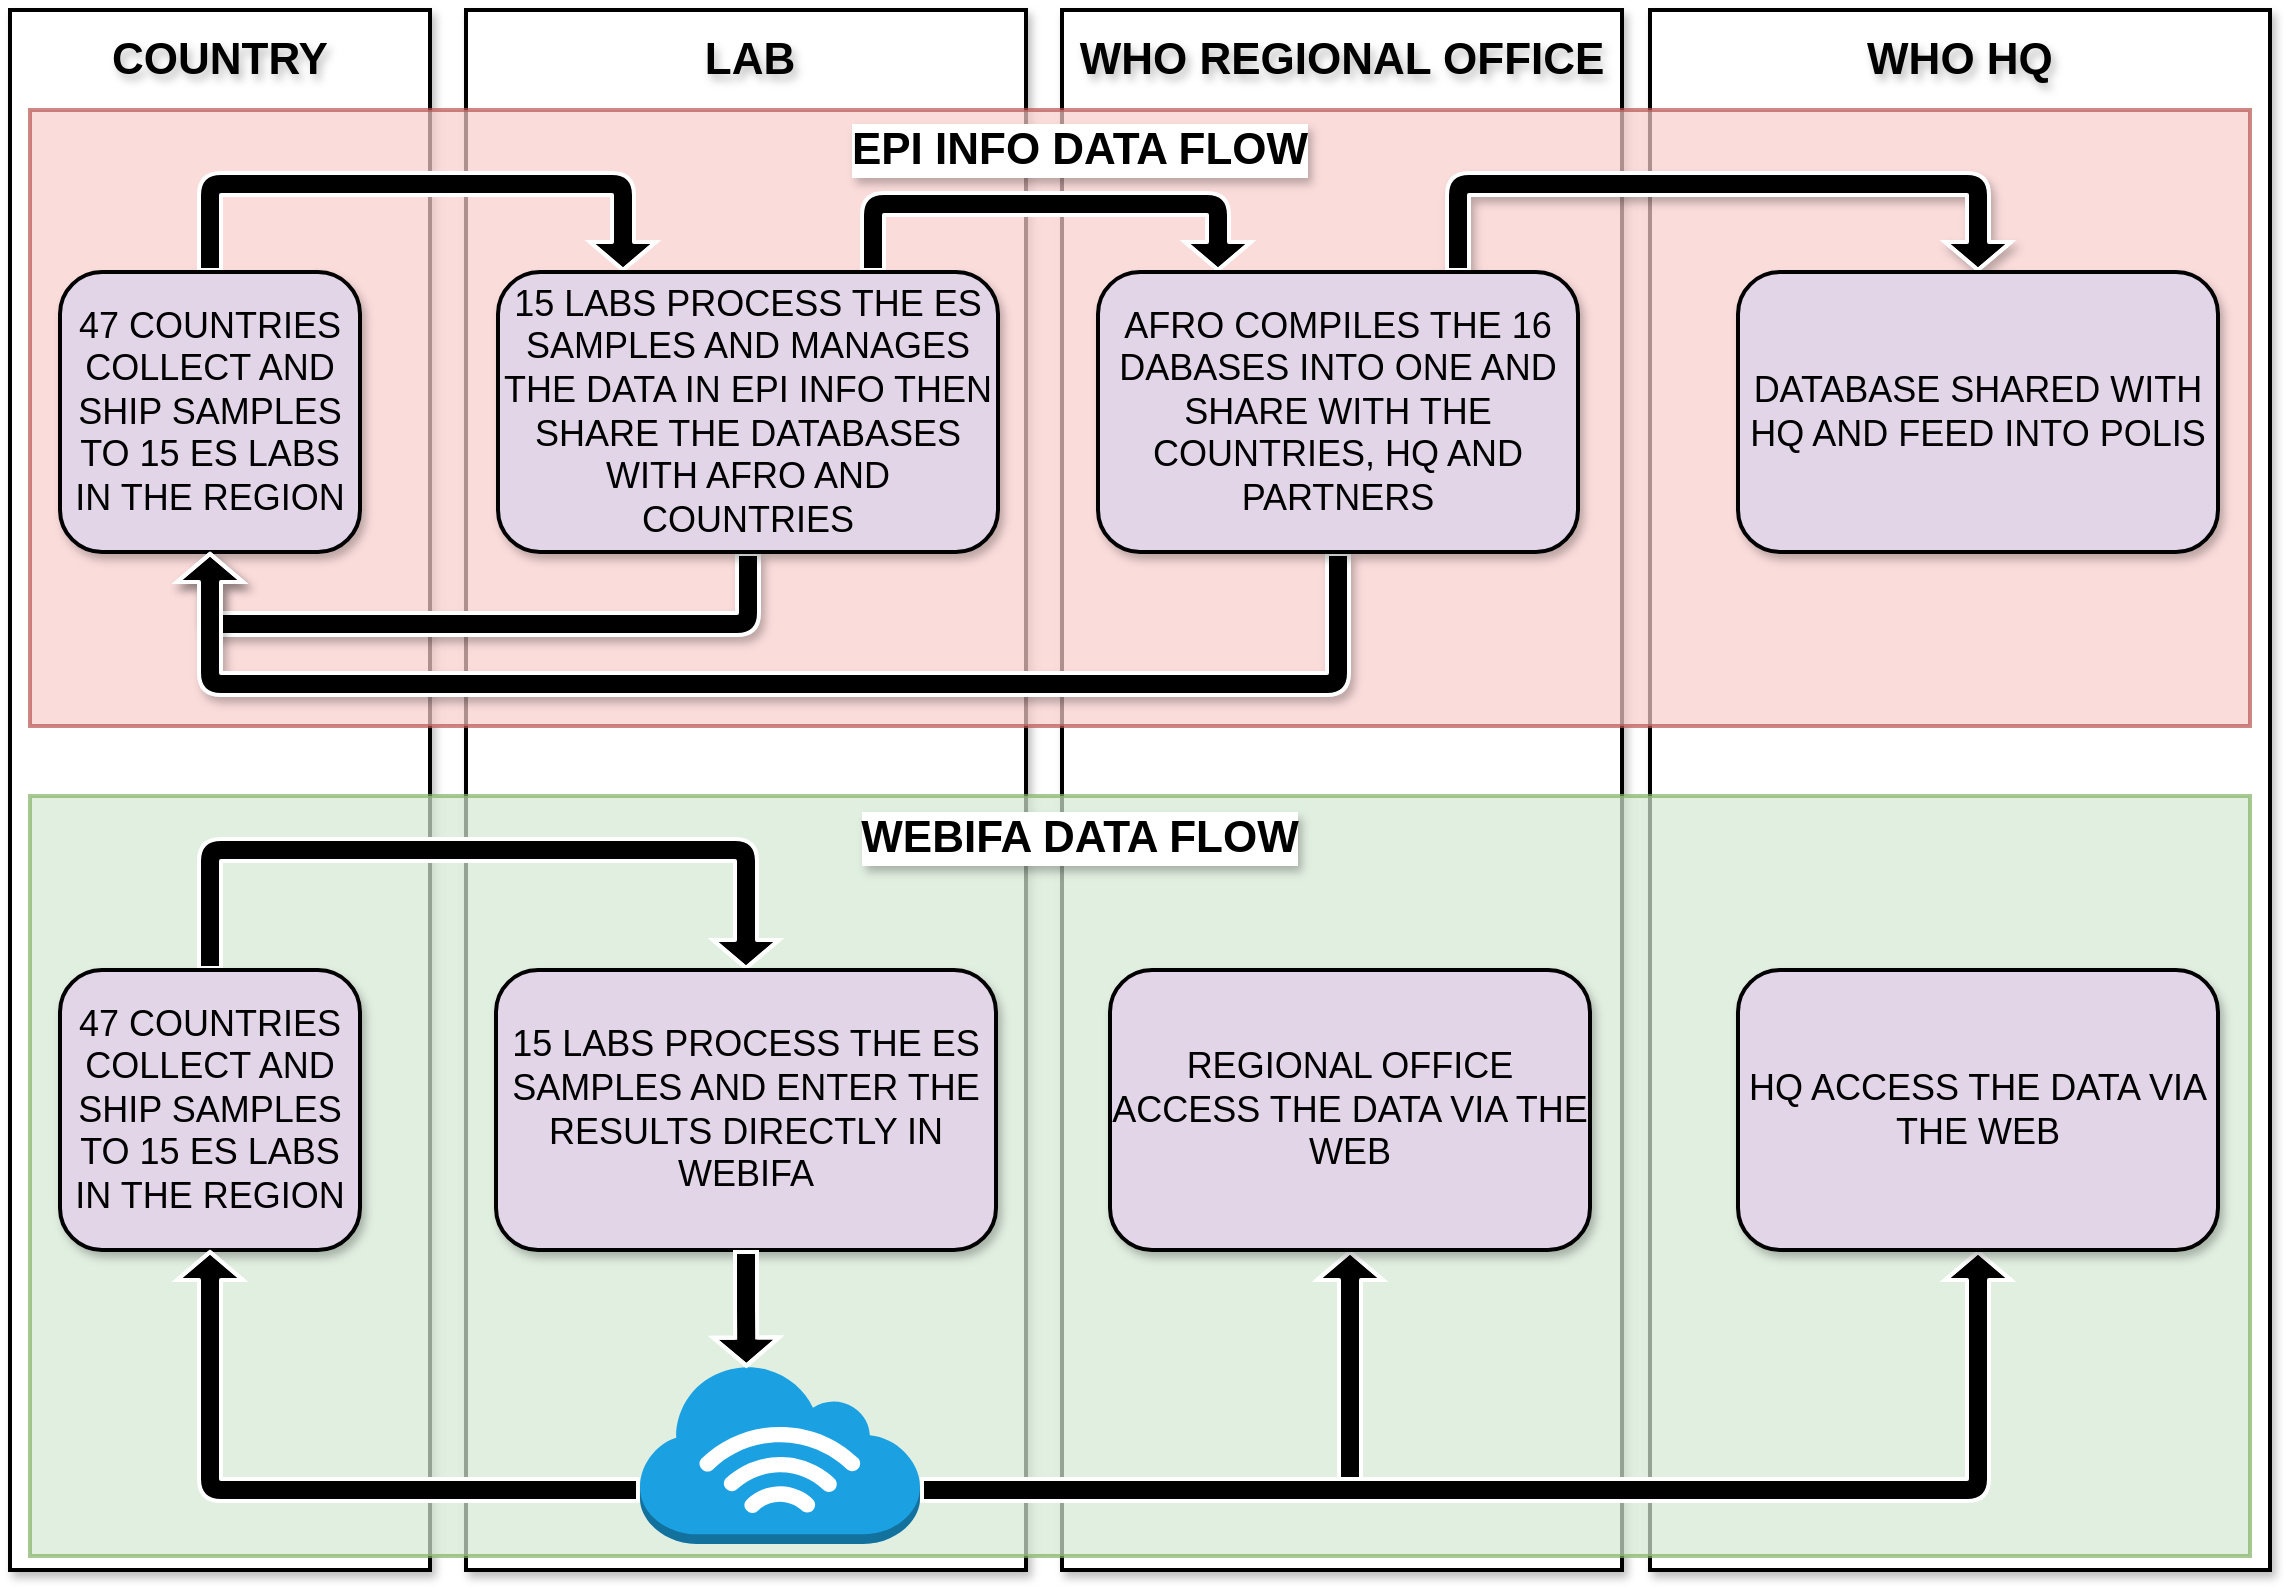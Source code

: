 <mxfile version="24.8.4" pages="2">
  <diagram name="Page-1" id="wS429YDWmbBYox7M_6QV">
    <mxGraphModel dx="2074" dy="1132" grid="1" gridSize="10" guides="1" tooltips="1" connect="1" arrows="1" fold="1" page="1" pageScale="1" pageWidth="1169" pageHeight="827" math="0" shadow="0">
      <root>
        <mxCell id="0" />
        <mxCell id="1" parent="0" />
        <mxCell id="AzPNCQ3yJUDIUclCNpcj-28" value="" style="rounded=0;whiteSpace=wrap;html=1;shadow=1;strokeWidth=2;" vertex="1" parent="1">
          <mxGeometry x="840" y="10" width="310" height="780" as="geometry" />
        </mxCell>
        <mxCell id="AzPNCQ3yJUDIUclCNpcj-27" value="" style="rounded=0;whiteSpace=wrap;html=1;shadow=1;strokeWidth=2;" vertex="1" parent="1">
          <mxGeometry x="546" y="10" width="280" height="780" as="geometry" />
        </mxCell>
        <mxCell id="AzPNCQ3yJUDIUclCNpcj-26" value="" style="rounded=0;whiteSpace=wrap;html=1;shadow=1;strokeWidth=2;" vertex="1" parent="1">
          <mxGeometry x="248" y="10" width="280" height="780" as="geometry" />
        </mxCell>
        <mxCell id="AzPNCQ3yJUDIUclCNpcj-25" value="" style="rounded=0;whiteSpace=wrap;html=1;shadow=1;strokeWidth=2;" vertex="1" parent="1">
          <mxGeometry x="20" y="10" width="210" height="780" as="geometry" />
        </mxCell>
        <mxCell id="AzPNCQ3yJUDIUclCNpcj-42" value="" style="rounded=0;whiteSpace=wrap;html=1;shadow=0;opacity=70;fillColor=#f8cecc;strokeColor=#b85450;strokeWidth=2;" vertex="1" parent="1">
          <mxGeometry x="30" y="60" width="1110" height="308" as="geometry" />
        </mxCell>
        <mxCell id="AzPNCQ3yJUDIUclCNpcj-31" style="edgeStyle=orthogonalEdgeStyle;rounded=1;orthogonalLoop=1;jettySize=auto;html=1;exitX=0.5;exitY=0;exitDx=0;exitDy=0;entryX=0.25;entryY=0;entryDx=0;entryDy=0;shape=flexArrow;fillColor=#000000;strokeColor=#FFFFFF;strokeWidth=2;startSize=5;endSize=4;" edge="1" parent="1" source="AzPNCQ3yJUDIUclCNpcj-17" target="AzPNCQ3yJUDIUclCNpcj-18">
          <mxGeometry relative="1" as="geometry">
            <Array as="points">
              <mxPoint x="120" y="97" />
              <mxPoint x="327" y="97" />
            </Array>
          </mxGeometry>
        </mxCell>
        <mxCell id="AzPNCQ3yJUDIUclCNpcj-17" value="47 COUNTRIES COLLECT AND SHIP SAMPLES TO 15 ES LABS IN THE REGION" style="rounded=1;whiteSpace=wrap;html=1;fontStyle=0;fontSize=18;fillColor=#e1d5e7;strokeColor=#000000;shadow=1;strokeWidth=2;" vertex="1" parent="1">
          <mxGeometry x="45" y="141" width="150" height="140" as="geometry" />
        </mxCell>
        <mxCell id="AzPNCQ3yJUDIUclCNpcj-21" style="edgeStyle=orthogonalEdgeStyle;rounded=1;orthogonalLoop=1;jettySize=auto;html=1;exitX=0.5;exitY=1;exitDx=0;exitDy=0;entryX=0.5;entryY=1;entryDx=0;entryDy=0;fontStyle=0;shadow=1;shape=flexArrow;fillColor=#000000;strokeColor=#FFFFFF;strokeWidth=2;startSize=5;endSize=4;" edge="1" parent="1" source="AzPNCQ3yJUDIUclCNpcj-18" target="AzPNCQ3yJUDIUclCNpcj-17">
          <mxGeometry relative="1" as="geometry">
            <Array as="points">
              <mxPoint x="389" y="317" />
              <mxPoint x="120" y="317" />
            </Array>
          </mxGeometry>
        </mxCell>
        <mxCell id="AzPNCQ3yJUDIUclCNpcj-32" style="edgeStyle=orthogonalEdgeStyle;rounded=1;orthogonalLoop=1;jettySize=auto;html=1;exitX=0.75;exitY=0;exitDx=0;exitDy=0;entryX=0.25;entryY=0;entryDx=0;entryDy=0;shape=flexArrow;fillColor=#000000;strokeColor=#FFFFFF;strokeWidth=2;startSize=5;endSize=4;" edge="1" parent="1" source="AzPNCQ3yJUDIUclCNpcj-18" target="AzPNCQ3yJUDIUclCNpcj-19">
          <mxGeometry relative="1" as="geometry">
            <Array as="points">
              <mxPoint x="452" y="107" />
              <mxPoint x="624" y="107" />
            </Array>
          </mxGeometry>
        </mxCell>
        <mxCell id="AzPNCQ3yJUDIUclCNpcj-18" value="15 LABS PROCESS THE ES SAMPLES AND MANAGES THE DATA IN EPI INFO THEN SHARE THE DATABASES WITH AFRO AND COUNTRIES" style="rounded=1;whiteSpace=wrap;html=1;fontStyle=0;fontSize=18;fillColor=#e1d5e7;strokeColor=#000000;shadow=1;strokeWidth=2;" vertex="1" parent="1">
          <mxGeometry x="264" y="141" width="250" height="140" as="geometry" />
        </mxCell>
        <mxCell id="AzPNCQ3yJUDIUclCNpcj-23" style="edgeStyle=orthogonalEdgeStyle;rounded=1;orthogonalLoop=1;jettySize=auto;html=1;exitX=0.5;exitY=1;exitDx=0;exitDy=0;entryX=0.5;entryY=1;entryDx=0;entryDy=0;fontStyle=0;shadow=1;shape=flexArrow;fillColor=#000000;strokeColor=#FFFFFF;strokeWidth=2;startSize=5;endSize=4;" edge="1" parent="1" source="AzPNCQ3yJUDIUclCNpcj-19" target="AzPNCQ3yJUDIUclCNpcj-17">
          <mxGeometry relative="1" as="geometry">
            <Array as="points">
              <mxPoint x="684" y="347" />
              <mxPoint x="120" y="347" />
            </Array>
          </mxGeometry>
        </mxCell>
        <mxCell id="AzPNCQ3yJUDIUclCNpcj-41" value="" style="rounded=0;whiteSpace=wrap;html=1;shadow=0;opacity=70;fillColor=#d5e8d4;strokeColor=#82b366;strokeWidth=2;" vertex="1" parent="1">
          <mxGeometry x="30" y="403" width="1110" height="380" as="geometry" />
        </mxCell>
        <mxCell id="AzPNCQ3yJUDIUclCNpcj-24" style="edgeStyle=orthogonalEdgeStyle;rounded=1;orthogonalLoop=1;jettySize=auto;html=1;exitX=0.75;exitY=0;exitDx=0;exitDy=0;entryX=0.5;entryY=0;entryDx=0;entryDy=0;fontStyle=0;shadow=1;shape=flexArrow;fillColor=#000000;strokeColor=#FFFFFF;strokeWidth=2;startSize=5;endSize=4;" edge="1" parent="1" source="AzPNCQ3yJUDIUclCNpcj-19" target="AzPNCQ3yJUDIUclCNpcj-20">
          <mxGeometry relative="1" as="geometry">
            <Array as="points">
              <mxPoint x="744" y="97" />
              <mxPoint x="1004" y="97" />
            </Array>
          </mxGeometry>
        </mxCell>
        <mxCell id="AzPNCQ3yJUDIUclCNpcj-19" value="AFRO COMPILES THE 16 DABASES INTO ONE AND SHARE WITH THE COUNTRIES, HQ AND PARTNERS" style="rounded=1;whiteSpace=wrap;html=1;fontStyle=0;fontSize=18;fillColor=#e1d5e7;strokeColor=#000000;shadow=1;strokeWidth=2;" vertex="1" parent="1">
          <mxGeometry x="564" y="141" width="240" height="140" as="geometry" />
        </mxCell>
        <mxCell id="AzPNCQ3yJUDIUclCNpcj-20" value="DATABASE SHARED WITH HQ AND FEED INTO POLIS" style="rounded=1;whiteSpace=wrap;html=1;fontSize=18;fontStyle=0;fillColor=#e1d5e7;strokeColor=#000000;shadow=1;strokeWidth=2;" vertex="1" parent="1">
          <mxGeometry x="884" y="141" width="240" height="140" as="geometry" />
        </mxCell>
        <mxCell id="AzPNCQ3yJUDIUclCNpcj-33" style="edgeStyle=orthogonalEdgeStyle;rounded=1;orthogonalLoop=1;jettySize=auto;html=1;exitX=0.5;exitY=0;exitDx=0;exitDy=0;entryX=0.5;entryY=0;entryDx=0;entryDy=0;shape=flexArrow;fillColor=#000000;strokeColor=#FFFFFF;strokeWidth=2;startSize=5;endSize=4;" edge="1" parent="1" source="AzPNCQ3yJUDIUclCNpcj-29" target="AzPNCQ3yJUDIUclCNpcj-30">
          <mxGeometry relative="1" as="geometry">
            <Array as="points">
              <mxPoint x="120" y="430" />
              <mxPoint x="388" y="430" />
            </Array>
          </mxGeometry>
        </mxCell>
        <mxCell id="AzPNCQ3yJUDIUclCNpcj-29" value="47 COUNTRIES COLLECT AND SHIP SAMPLES TO 15 ES LABS IN THE REGION" style="rounded=1;whiteSpace=wrap;html=1;fontStyle=0;fontSize=18;fillColor=#e1d5e7;strokeColor=#000000;shadow=1;strokeWidth=2;" vertex="1" parent="1">
          <mxGeometry x="45" y="490" width="150" height="140" as="geometry" />
        </mxCell>
        <mxCell id="AzPNCQ3yJUDIUclCNpcj-30" value="15 LABS PROCESS THE ES SAMPLES AND ENTER THE RESULTS DIRECTLY IN WEBIFA" style="rounded=1;whiteSpace=wrap;html=1;fontStyle=0;fontSize=18;fillColor=#e1d5e7;strokeColor=#000000;shadow=1;strokeWidth=2;" vertex="1" parent="1">
          <mxGeometry x="263" y="490" width="250" height="140" as="geometry" />
        </mxCell>
        <mxCell id="AzPNCQ3yJUDIUclCNpcj-36" style="edgeStyle=orthogonalEdgeStyle;rounded=1;orthogonalLoop=1;jettySize=auto;html=1;exitX=0;exitY=0.7;exitDx=0;exitDy=0;exitPerimeter=0;entryX=0.5;entryY=1;entryDx=0;entryDy=0;shape=flexArrow;fillColor=#000000;strokeColor=#FFFFFF;strokeWidth=2;startSize=5;endSize=4;" edge="1" parent="1" source="AzPNCQ3yJUDIUclCNpcj-34" target="AzPNCQ3yJUDIUclCNpcj-29">
          <mxGeometry relative="1" as="geometry" />
        </mxCell>
        <mxCell id="AzPNCQ3yJUDIUclCNpcj-38" style="edgeStyle=orthogonalEdgeStyle;rounded=1;orthogonalLoop=1;jettySize=auto;html=1;exitX=1;exitY=0.7;exitDx=0;exitDy=0;exitPerimeter=0;entryX=0.5;entryY=1;entryDx=0;entryDy=0;shape=flexArrow;fillColor=#000000;strokeColor=#FFFFFF;strokeWidth=2;startSize=5;endSize=4;" edge="1" parent="1" source="AzPNCQ3yJUDIUclCNpcj-34" target="AzPNCQ3yJUDIUclCNpcj-37">
          <mxGeometry relative="1" as="geometry" />
        </mxCell>
        <mxCell id="AzPNCQ3yJUDIUclCNpcj-40" style="edgeStyle=orthogonalEdgeStyle;rounded=1;orthogonalLoop=1;jettySize=auto;html=1;exitX=1;exitY=0.7;exitDx=0;exitDy=0;exitPerimeter=0;entryX=0.5;entryY=1;entryDx=0;entryDy=0;shape=flexArrow;fillColor=#000000;strokeColor=#FFFFFF;strokeWidth=2;startSize=5;endSize=4;" edge="1" parent="1" source="AzPNCQ3yJUDIUclCNpcj-34" target="AzPNCQ3yJUDIUclCNpcj-39">
          <mxGeometry relative="1" as="geometry" />
        </mxCell>
        <mxCell id="AzPNCQ3yJUDIUclCNpcj-34" value="" style="outlineConnect=0;dashed=0;verticalLabelPosition=bottom;verticalAlign=top;align=center;html=1;shape=mxgraph.aws3.internet_3;fillColor=#1ba1e2;strokeColor=#006EAF;fontColor=#ffffff;" vertex="1" parent="1">
          <mxGeometry x="335" y="687" width="140" height="90" as="geometry" />
        </mxCell>
        <mxCell id="AzPNCQ3yJUDIUclCNpcj-35" style="edgeStyle=orthogonalEdgeStyle;rounded=0;orthogonalLoop=1;jettySize=auto;html=1;exitX=0.5;exitY=1;exitDx=0;exitDy=0;entryX=0.38;entryY=0.02;entryDx=0;entryDy=0;entryPerimeter=0;shape=flexArrow;fillColor=#000000;strokeColor=#FFFFFF;strokeWidth=2;startSize=5;endSize=4;" edge="1" parent="1" source="AzPNCQ3yJUDIUclCNpcj-30" target="AzPNCQ3yJUDIUclCNpcj-34">
          <mxGeometry relative="1" as="geometry" />
        </mxCell>
        <mxCell id="AzPNCQ3yJUDIUclCNpcj-37" value="REGIONAL OFFICE ACCESS THE DATA VIA THE WEB" style="rounded=1;whiteSpace=wrap;html=1;fontStyle=0;fontSize=18;fillColor=#e1d5e7;strokeColor=#000000;shadow=1;strokeWidth=2;" vertex="1" parent="1">
          <mxGeometry x="570" y="490" width="240" height="140" as="geometry" />
        </mxCell>
        <mxCell id="AzPNCQ3yJUDIUclCNpcj-39" value="HQ ACCESS THE DATA VIA THE WEB" style="rounded=1;whiteSpace=wrap;html=1;fontStyle=0;fontSize=18;fillColor=#e1d5e7;strokeColor=#000000;shadow=1;strokeWidth=2;" vertex="1" parent="1">
          <mxGeometry x="884" y="490" width="240" height="140" as="geometry" />
        </mxCell>
        <mxCell id="AzPNCQ3yJUDIUclCNpcj-43" value="COUNTRY" style="text;html=1;align=center;verticalAlign=middle;whiteSpace=wrap;rounded=0;fontSize=22;fontStyle=1;textShadow=1;" vertex="1" parent="1">
          <mxGeometry x="40" y="20" width="170" height="30" as="geometry" />
        </mxCell>
        <mxCell id="AzPNCQ3yJUDIUclCNpcj-44" value="LAB" style="text;html=1;align=center;verticalAlign=middle;whiteSpace=wrap;rounded=0;fontSize=22;fontStyle=1;textShadow=1;" vertex="1" parent="1">
          <mxGeometry x="305" y="20" width="170" height="30" as="geometry" />
        </mxCell>
        <mxCell id="AzPNCQ3yJUDIUclCNpcj-45" value="WHO REGIONAL OFFICE" style="text;html=1;align=center;verticalAlign=middle;whiteSpace=wrap;rounded=0;fontSize=22;fontStyle=1;textShadow=1;" vertex="1" parent="1">
          <mxGeometry x="541" y="20" width="290" height="30" as="geometry" />
        </mxCell>
        <mxCell id="AzPNCQ3yJUDIUclCNpcj-46" value="WHO HQ" style="text;html=1;align=center;verticalAlign=middle;whiteSpace=wrap;rounded=0;fontSize=22;fontStyle=1;textShadow=1;" vertex="1" parent="1">
          <mxGeometry x="870" y="20" width="250" height="30" as="geometry" />
        </mxCell>
        <mxCell id="AzPNCQ3yJUDIUclCNpcj-49" value="WEBIFA DATA FLOW" style="text;html=1;align=center;verticalAlign=middle;whiteSpace=wrap;rounded=0;fontSize=22;fontStyle=1;textShadow=1;labelBackgroundColor=default;" vertex="1" parent="1">
          <mxGeometry x="430" y="409" width="250" height="30" as="geometry" />
        </mxCell>
        <mxCell id="AzPNCQ3yJUDIUclCNpcj-50" value="EPI INFO DATA FLOW" style="text;html=1;align=center;verticalAlign=middle;whiteSpace=wrap;rounded=0;fontSize=22;fontStyle=1;textShadow=1;shadow=1;labelBackgroundColor=default;" vertex="1" parent="1">
          <mxGeometry x="430" y="65" width="250" height="30" as="geometry" />
        </mxCell>
      </root>
    </mxGraphModel>
  </diagram>
  <diagram id="ziAdh-J412bgN4sQqvQJ" name="Page-2">
    <mxGraphModel dx="2074" dy="1959" grid="1" gridSize="10" guides="1" tooltips="1" connect="1" arrows="1" fold="1" page="1" pageScale="1" pageWidth="1169" pageHeight="827" math="0" shadow="0">
      <root>
        <mxCell id="0" />
        <mxCell id="1" parent="0" />
        <mxCell id="qC_97aO5CCzSg09dZwV5-4" value="" style="rounded=0;whiteSpace=wrap;html=1;shadow=1;strokeWidth=2;" vertex="1" parent="1">
          <mxGeometry x="20" y="10" width="210" height="780" as="geometry" />
        </mxCell>
        <mxCell id="qC_97aO5CCzSg09dZwV5-34" value="" style="rounded=0;whiteSpace=wrap;html=1;shadow=1;strokeWidth=2;" vertex="1" parent="1">
          <mxGeometry x="528" y="11" width="280" height="780" as="geometry" />
        </mxCell>
        <mxCell id="qC_97aO5CCzSg09dZwV5-1" value="" style="rounded=0;whiteSpace=wrap;html=1;shadow=1;strokeWidth=2;" vertex="1" parent="1">
          <mxGeometry x="1112" y="10" width="310" height="780" as="geometry" />
        </mxCell>
        <mxCell id="qC_97aO5CCzSg09dZwV5-2" value="" style="rounded=0;whiteSpace=wrap;html=1;shadow=1;strokeWidth=2;" vertex="1" parent="1">
          <mxGeometry x="818" y="11" width="280" height="780" as="geometry" />
        </mxCell>
        <mxCell id="qC_97aO5CCzSg09dZwV5-3" value="" style="rounded=0;whiteSpace=wrap;html=1;shadow=1;strokeWidth=2;" vertex="1" parent="1">
          <mxGeometry x="239" y="10" width="280" height="780" as="geometry" />
        </mxCell>
        <mxCell id="qC_97aO5CCzSg09dZwV5-5" value="" style="rounded=0;whiteSpace=wrap;html=1;shadow=0;opacity=70;fillColor=#f8cecc;strokeColor=#b85450;strokeWidth=2;" vertex="1" parent="1">
          <mxGeometry x="30" y="77" width="1380" height="308" as="geometry" />
        </mxCell>
        <mxCell id="qC_97aO5CCzSg09dZwV5-45" value="" style="rounded=1;whiteSpace=wrap;html=1;fontStyle=0;fontSize=15;fillColor=#e1d5e7;strokeColor=#000000;shadow=1;strokeWidth=2;" vertex="1" parent="1">
          <mxGeometry x="40" y="106" width="170" height="240" as="geometry" />
        </mxCell>
        <mxCell id="qC_97aO5CCzSg09dZwV5-7" value="AFP SURVEILLANCE&lt;div&gt;DATA IN ENTERED IN EPI INFO AND SHARED TO IST&lt;/div&gt;" style="rounded=1;whiteSpace=wrap;html=1;fontStyle=0;fontSize=15;fillColor=#e1d5e7;strokeColor=#000000;shadow=1;strokeWidth=2;" vertex="1" parent="1">
          <mxGeometry x="50" y="116" width="150" height="99" as="geometry" />
        </mxCell>
        <mxCell id="qC_97aO5CCzSg09dZwV5-10" value="IST COMPILES DATABASES AND SHARE WITH AFRO" style="rounded=1;whiteSpace=wrap;html=1;fontStyle=0;fontSize=15;fillColor=#e1d5e7;strokeColor=#000000;shadow=1;strokeWidth=2;" vertex="1" parent="1">
          <mxGeometry x="263" y="157" width="250" height="109" as="geometry" />
        </mxCell>
        <mxCell id="qC_97aO5CCzSg09dZwV5-12" value="" style="rounded=0;whiteSpace=wrap;html=1;shadow=0;opacity=70;fillColor=#d5e8d4;strokeColor=#82b366;strokeWidth=2;" vertex="1" parent="1">
          <mxGeometry x="30" y="403" width="1380" height="380" as="geometry" />
        </mxCell>
        <mxCell id="qC_97aO5CCzSg09dZwV5-43" style="edgeStyle=orthogonalEdgeStyle;rounded=1;orthogonalLoop=1;jettySize=auto;html=1;exitX=0.75;exitY=0;exitDx=0;exitDy=0;entryX=0.5;entryY=0;entryDx=0;entryDy=0;shape=flexArrow;fillColor=#000000;strokeColor=#FFFFFF;startSize=5;endSize=4;" edge="1" parent="1" source="qC_97aO5CCzSg09dZwV5-14" target="qC_97aO5CCzSg09dZwV5-15">
          <mxGeometry relative="1" as="geometry">
            <Array as="points">
              <mxPoint x="1022" y="96" />
              <mxPoint x="1276" y="96" />
            </Array>
          </mxGeometry>
        </mxCell>
        <mxCell id="qC_97aO5CCzSg09dZwV5-44" style="edgeStyle=orthogonalEdgeStyle;rounded=1;orthogonalLoop=1;jettySize=auto;html=1;exitX=0.75;exitY=1;exitDx=0;exitDy=0;entryX=0.5;entryY=1;entryDx=0;entryDy=0;shape=flexArrow;fillColor=#000000;strokeColor=#FFFFFF;startSize=5;endSize=4;" edge="1" parent="1">
          <mxGeometry relative="1" as="geometry">
            <mxPoint x="1022" y="264.5" as="sourcePoint" />
            <mxPoint x="125" y="346" as="targetPoint" />
            <Array as="points">
              <mxPoint x="1022" y="370" />
              <mxPoint x="125" y="370" />
            </Array>
          </mxGeometry>
        </mxCell>
        <mxCell id="qC_97aO5CCzSg09dZwV5-14" value="AFRO COMPILES BOTH THE SURVEILLANCE AND LAB DATABASES AND SHARE WITH HQ AND COUNTRIES" style="rounded=1;whiteSpace=wrap;html=1;fontStyle=0;fontSize=15;fillColor=#e1d5e7;strokeColor=#000000;shadow=1;strokeWidth=2;" vertex="1" parent="1">
          <mxGeometry x="842" y="165.5" width="240" height="99" as="geometry" />
        </mxCell>
        <mxCell id="qC_97aO5CCzSg09dZwV5-15" value="DATABASE SHARED WITH HQ AND FEED INTO POLIS" style="rounded=1;whiteSpace=wrap;html=1;fontSize=15;fontStyle=0;fillColor=#e1d5e7;strokeColor=#000000;shadow=1;strokeWidth=2;" vertex="1" parent="1">
          <mxGeometry x="1156" y="157" width="240" height="140" as="geometry" />
        </mxCell>
        <mxCell id="qC_97aO5CCzSg09dZwV5-48" style="edgeStyle=orthogonalEdgeStyle;rounded=1;orthogonalLoop=1;jettySize=auto;html=1;exitX=0.5;exitY=0;exitDx=0;exitDy=0;entryX=0.5;entryY=0;entryDx=0;entryDy=0;shape=flexArrow;fillColor=#000000;strokeColor=#FFFFFF;startSize=5;endSize=4;fontColor=#000000;" edge="1" parent="1" source="qC_97aO5CCzSg09dZwV5-17" target="qC_97aO5CCzSg09dZwV5-18">
          <mxGeometry relative="1" as="geometry">
            <Array as="points">
              <mxPoint x="120" y="440" />
              <mxPoint x="388" y="440" />
            </Array>
          </mxGeometry>
        </mxCell>
        <mxCell id="qC_97aO5CCzSg09dZwV5-17" value="COUNTRY INITIATES THE CASE IN WEBIFA WITH SURVEILLANCE VARIABLES AND SHIP SPECIMEN TO LAB" style="rounded=1;whiteSpace=wrap;html=1;fontStyle=0;fontSize=15;fillColor=#e1d5e7;strokeColor=#000000;shadow=1;strokeWidth=2;" vertex="1" parent="1">
          <mxGeometry x="35" y="490" width="180" height="140" as="geometry" />
        </mxCell>
        <mxCell id="qC_97aO5CCzSg09dZwV5-47" style="edgeStyle=orthogonalEdgeStyle;rounded=1;orthogonalLoop=1;jettySize=auto;html=1;exitX=0.5;exitY=1;exitDx=0;exitDy=0;shape=flexArrow;fillColor=#000000;strokeColor=#FFFFFF;startSize=5;endSize=4;" edge="1" parent="1" source="qC_97aO5CCzSg09dZwV5-18" target="qC_97aO5CCzSg09dZwV5-22">
          <mxGeometry relative="1" as="geometry" />
        </mxCell>
        <mxCell id="qC_97aO5CCzSg09dZwV5-18" value="THE LAB RECIEVES THE SAMPLES, PROCESS AND UPDATE THE INITIATED RECORD WITH THE RESULTS" style="rounded=1;whiteSpace=wrap;html=1;fontStyle=0;fontSize=15;fillColor=#e1d5e7;strokeColor=#000000;shadow=1;strokeWidth=2;" vertex="1" parent="1">
          <mxGeometry x="543" y="480" width="250" height="140" as="geometry" />
        </mxCell>
        <mxCell id="qC_97aO5CCzSg09dZwV5-20" style="edgeStyle=orthogonalEdgeStyle;rounded=1;orthogonalLoop=1;jettySize=auto;html=1;exitX=1;exitY=0.7;exitDx=0;exitDy=0;exitPerimeter=0;entryX=0.5;entryY=1;entryDx=0;entryDy=0;shape=flexArrow;fillColor=#000000;strokeColor=#FFFFFF;strokeWidth=2;startSize=5;endSize=4;" edge="1" parent="1" source="qC_97aO5CCzSg09dZwV5-22" target="qC_97aO5CCzSg09dZwV5-24">
          <mxGeometry relative="1" as="geometry" />
        </mxCell>
        <mxCell id="qC_97aO5CCzSg09dZwV5-21" style="edgeStyle=orthogonalEdgeStyle;rounded=1;orthogonalLoop=1;jettySize=auto;html=1;exitX=1;exitY=0.7;exitDx=0;exitDy=0;exitPerimeter=0;entryX=0.5;entryY=1;entryDx=0;entryDy=0;shape=flexArrow;fillColor=#000000;strokeColor=#FFFFFF;strokeWidth=2;startSize=5;endSize=4;" edge="1" parent="1" source="qC_97aO5CCzSg09dZwV5-22" target="qC_97aO5CCzSg09dZwV5-25">
          <mxGeometry relative="1" as="geometry" />
        </mxCell>
        <mxCell id="qC_97aO5CCzSg09dZwV5-22" value="" style="outlineConnect=0;dashed=0;verticalLabelPosition=bottom;verticalAlign=top;align=center;html=1;shape=mxgraph.aws3.internet_3;fillColor=#1ba1e2;strokeColor=#006EAF;fontColor=#ffffff;" vertex="1" parent="1">
          <mxGeometry x="598" y="670" width="140" height="90" as="geometry" />
        </mxCell>
        <mxCell id="qC_97aO5CCzSg09dZwV5-24" value="REGIONAL OFFICE ACCESS THE DATA VIA THE WEB" style="rounded=1;whiteSpace=wrap;html=1;fontStyle=0;fontSize=15;fillColor=#e1d5e7;strokeColor=#000000;shadow=1;strokeWidth=2;" vertex="1" parent="1">
          <mxGeometry x="842" y="490" width="240" height="140" as="geometry" />
        </mxCell>
        <mxCell id="qC_97aO5CCzSg09dZwV5-25" value="HQ ACCESS THE DATA VIA THE WEB" style="rounded=1;whiteSpace=wrap;html=1;fontStyle=0;fontSize=15;fillColor=#e1d5e7;strokeColor=#000000;shadow=1;strokeWidth=2;" vertex="1" parent="1">
          <mxGeometry x="1156" y="490" width="240" height="140" as="geometry" />
        </mxCell>
        <mxCell id="qC_97aO5CCzSg09dZwV5-26" value="COUNTRY" style="text;html=1;align=center;verticalAlign=middle;whiteSpace=wrap;rounded=0;fontSize=22;fontStyle=1;textShadow=1;" vertex="1" parent="1">
          <mxGeometry x="40" y="20" width="170" height="30" as="geometry" />
        </mxCell>
        <mxCell id="qC_97aO5CCzSg09dZwV5-27" value="WHO IST" style="text;html=1;align=center;verticalAlign=middle;whiteSpace=wrap;rounded=0;fontSize=22;fontStyle=1;textShadow=1;" vertex="1" parent="1">
          <mxGeometry x="305" y="20" width="170" height="30" as="geometry" />
        </mxCell>
        <mxCell id="qC_97aO5CCzSg09dZwV5-28" value="WHO REGIONAL OFFICE" style="text;html=1;align=center;verticalAlign=middle;whiteSpace=wrap;rounded=0;fontSize=22;fontStyle=1;textShadow=1;" vertex="1" parent="1">
          <mxGeometry x="813" y="20" width="290" height="30" as="geometry" />
        </mxCell>
        <mxCell id="qC_97aO5CCzSg09dZwV5-29" value="WHO HQ" style="text;html=1;align=center;verticalAlign=middle;whiteSpace=wrap;rounded=0;fontSize=22;fontStyle=1;textShadow=1;" vertex="1" parent="1">
          <mxGeometry x="1142" y="20" width="250" height="30" as="geometry" />
        </mxCell>
        <mxCell id="qC_97aO5CCzSg09dZwV5-30" value="WEBIFA DATA FLOW" style="text;html=1;align=center;verticalAlign=middle;whiteSpace=wrap;rounded=0;fontSize=22;fontStyle=1;textShadow=1;labelBackgroundColor=default;" vertex="1" parent="1">
          <mxGeometry x="700" y="414" width="250" height="30" as="geometry" />
        </mxCell>
        <mxCell id="qC_97aO5CCzSg09dZwV5-31" value="EPI INFO DATA FLOW" style="text;html=1;align=center;verticalAlign=middle;whiteSpace=wrap;rounded=0;fontSize=22;fontStyle=1;textShadow=1;shadow=1;labelBackgroundColor=default;" vertex="1" parent="1">
          <mxGeometry x="460" y="-50" width="250" height="30" as="geometry" />
        </mxCell>
        <mxCell id="qC_97aO5CCzSg09dZwV5-32" style="edgeStyle=orthogonalEdgeStyle;rounded=1;orthogonalLoop=1;jettySize=auto;html=1;exitX=0.5;exitY=0;exitDx=0;exitDy=0;entryX=0.284;entryY=0.005;entryDx=0;entryDy=0;entryPerimeter=0;shape=flexArrow;fillColor=#000000;strokeColor=#FFFFFF;startSize=5;endSize=4;" edge="1" parent="1" source="qC_97aO5CCzSg09dZwV5-7" target="qC_97aO5CCzSg09dZwV5-10">
          <mxGeometry relative="1" as="geometry" />
        </mxCell>
        <mxCell id="qC_97aO5CCzSg09dZwV5-36" value="LAB" style="text;html=1;align=center;verticalAlign=middle;whiteSpace=wrap;rounded=0;fontSize=22;fontStyle=1;textShadow=1;" vertex="1" parent="1">
          <mxGeometry x="583" y="20" width="170" height="30" as="geometry" />
        </mxCell>
        <mxCell id="qC_97aO5CCzSg09dZwV5-42" style="edgeStyle=orthogonalEdgeStyle;rounded=1;orthogonalLoop=1;jettySize=auto;html=1;exitX=0.75;exitY=1;exitDx=0;exitDy=0;entryX=0.25;entryY=1;entryDx=0;entryDy=0;shape=flexArrow;fillColor=#000000;strokeColor=#FFFFFF;startSize=5;endSize=4;" edge="1" parent="1" source="qC_97aO5CCzSg09dZwV5-37" target="qC_97aO5CCzSg09dZwV5-14">
          <mxGeometry relative="1" as="geometry">
            <Array as="points">
              <mxPoint x="731" y="296" />
              <mxPoint x="902" y="296" />
            </Array>
          </mxGeometry>
        </mxCell>
        <mxCell id="qC_97aO5CCzSg09dZwV5-37" value="17 LABS PROCESS THE SPECIMENS AND MANAGES THE DATA IN EPI INFO THEN SHARE THE DATABASES WITH AFRO AND COUNTRIES" style="rounded=1;whiteSpace=wrap;html=1;fontStyle=0;fontSize=15;fillColor=#e1d5e7;strokeColor=#000000;shadow=1;strokeWidth=2;" vertex="1" parent="1">
          <mxGeometry x="543" y="157" width="250" height="109" as="geometry" />
        </mxCell>
        <mxCell id="qC_97aO5CCzSg09dZwV5-39" style="edgeStyle=orthogonalEdgeStyle;rounded=1;orthogonalLoop=1;jettySize=auto;html=1;exitX=0.5;exitY=0;exitDx=0;exitDy=0;entryX=0.25;entryY=0;entryDx=0;entryDy=0;shape=flexArrow;fillColor=#000000;strokeColor=#FFFFFF;startSize=5;endSize=4;" edge="1" parent="1" source="qC_97aO5CCzSg09dZwV5-10" target="qC_97aO5CCzSg09dZwV5-14">
          <mxGeometry relative="1" as="geometry">
            <Array as="points">
              <mxPoint x="388" y="96" />
              <mxPoint x="902" y="96" />
            </Array>
          </mxGeometry>
        </mxCell>
        <mxCell id="qC_97aO5CCzSg09dZwV5-40" value="SPECIMENS SENT TO LABS FOR ANALYSIS" style="rounded=1;whiteSpace=wrap;html=1;fontStyle=0;fontSize=15;fillColor=#e1d5e7;strokeColor=#000000;shadow=1;strokeWidth=2;" vertex="1" parent="1">
          <mxGeometry x="50" y="236" width="150" height="99" as="geometry" />
        </mxCell>
        <mxCell id="qC_97aO5CCzSg09dZwV5-41" style="edgeStyle=orthogonalEdgeStyle;rounded=1;orthogonalLoop=1;jettySize=auto;html=1;exitX=1;exitY=0.75;exitDx=0;exitDy=0;entryX=0.25;entryY=1;entryDx=0;entryDy=0;shape=flexArrow;fillColor=#000000;strokeColor=#FFFFFF;startSize=5;endSize=4;" edge="1" parent="1" source="qC_97aO5CCzSg09dZwV5-40" target="qC_97aO5CCzSg09dZwV5-37">
          <mxGeometry relative="1" as="geometry">
            <Array as="points">
              <mxPoint x="606" y="310" />
            </Array>
          </mxGeometry>
        </mxCell>
        <mxCell id="qC_97aO5CCzSg09dZwV5-46" style="edgeStyle=orthogonalEdgeStyle;rounded=1;orthogonalLoop=1;jettySize=auto;html=1;exitX=0.5;exitY=1;exitDx=0;exitDy=0;entryX=0;entryY=0.7;entryDx=0;entryDy=0;entryPerimeter=0;shape=flexArrow;fillColor=#000000;strokeColor=#FFFFFF;startSize=5;endSize=4;" edge="1" parent="1" source="qC_97aO5CCzSg09dZwV5-17" target="qC_97aO5CCzSg09dZwV5-22">
          <mxGeometry relative="1" as="geometry" />
        </mxCell>
        <mxCell id="qC_97aO5CCzSg09dZwV5-49" value="17 LABS PROCESS THE SPECIMENS AND MANAGES THE DATA IN EPI INFO THEN SHARE THE DATABASES WITH AFRO AND COUNTRIES" style="rounded=1;whiteSpace=wrap;html=1;fontStyle=0;fontSize=15;fillColor=#e1d5e7;strokeColor=#000000;shadow=1;strokeWidth=2;" vertex="1" parent="1">
          <mxGeometry x="553" y="167" width="250" height="109" as="geometry" />
        </mxCell>
      </root>
    </mxGraphModel>
  </diagram>
</mxfile>
